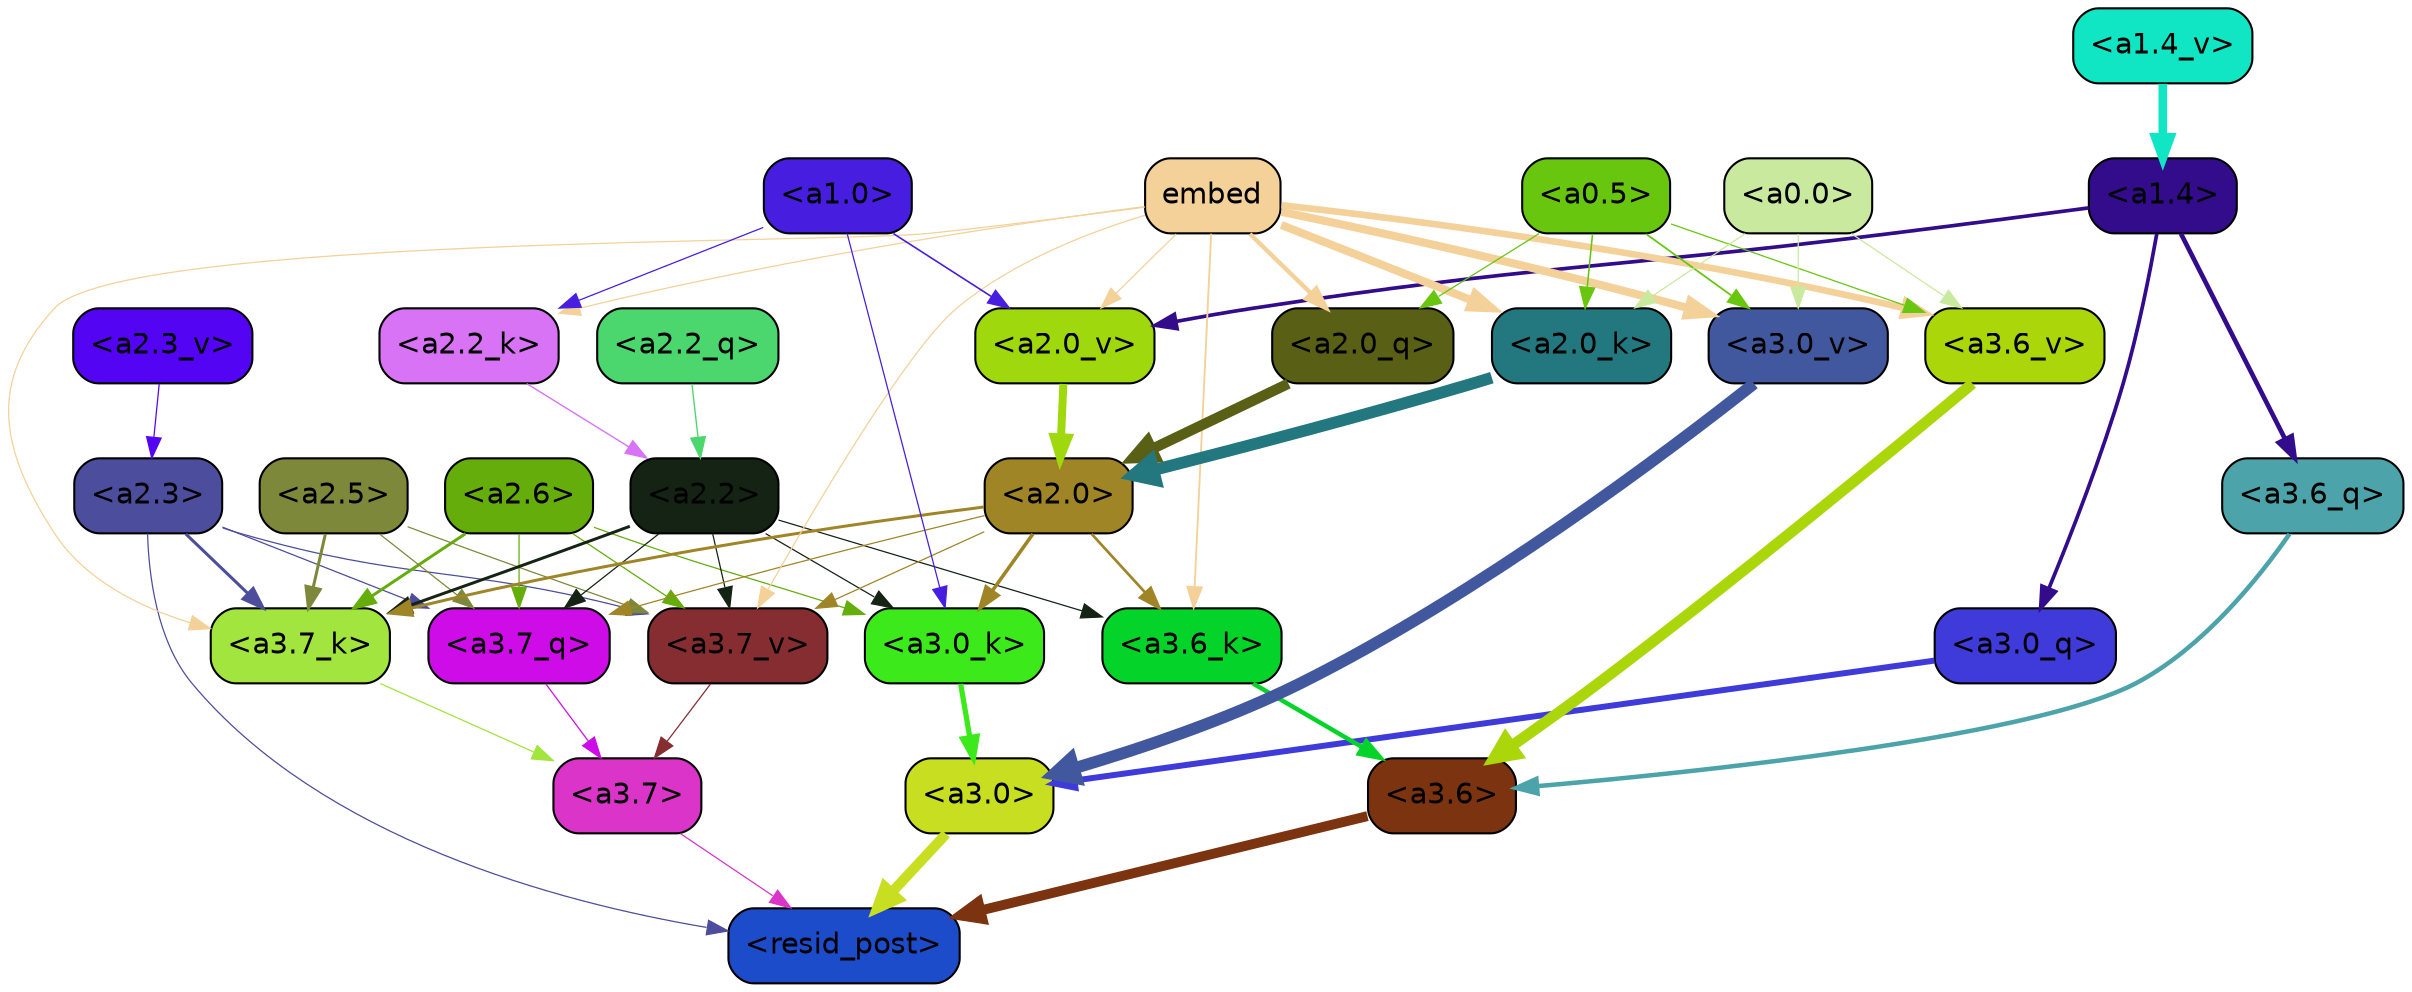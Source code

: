 strict digraph "" {
	graph [bgcolor=transparent,
		layout=dot,
		overlap=false,
		splines=true
	];
	"<a3.7>"	[color=black,
		fillcolor="#da34c9",
		fontname=Helvetica,
		shape=box,
		style="filled, rounded"];
	"<resid_post>"	[color=black,
		fillcolor="#1c4cc9",
		fontname=Helvetica,
		shape=box,
		style="filled, rounded"];
	"<a3.7>" -> "<resid_post>"	[color="#da34c9",
		penwidth=0.6];
	"<a3.6>"	[color=black,
		fillcolor="#7c3310",
		fontname=Helvetica,
		shape=box,
		style="filled, rounded"];
	"<a3.6>" -> "<resid_post>"	[color="#7c3310",
		penwidth=4.746312499046326];
	"<a3.0>"	[color=black,
		fillcolor="#c8de21",
		fontname=Helvetica,
		shape=box,
		style="filled, rounded"];
	"<a3.0>" -> "<resid_post>"	[color="#c8de21",
		penwidth=4.896343111991882];
	"<a2.3>"	[color=black,
		fillcolor="#4d4d9d",
		fontname=Helvetica,
		shape=box,
		style="filled, rounded"];
	"<a2.3>" -> "<resid_post>"	[color="#4d4d9d",
		penwidth=0.6];
	"<a3.7_q>"	[color=black,
		fillcolor="#ce0ce8",
		fontname=Helvetica,
		shape=box,
		style="filled, rounded"];
	"<a2.3>" -> "<a3.7_q>"	[color="#4d4d9d",
		penwidth=0.6];
	"<a3.7_k>"	[color=black,
		fillcolor="#a2e53e",
		fontname=Helvetica,
		shape=box,
		style="filled, rounded"];
	"<a2.3>" -> "<a3.7_k>"	[color="#4d4d9d",
		penwidth=1.467104621231556];
	"<a3.7_v>"	[color=black,
		fillcolor="#862d32",
		fontname=Helvetica,
		shape=box,
		style="filled, rounded"];
	"<a2.3>" -> "<a3.7_v>"	[color="#4d4d9d",
		penwidth=0.6];
	"<a3.7_q>" -> "<a3.7>"	[color="#ce0ce8",
		penwidth=0.6];
	"<a3.6_q>"	[color=black,
		fillcolor="#4ca4aa",
		fontname=Helvetica,
		shape=box,
		style="filled, rounded"];
	"<a3.6_q>" -> "<a3.6>"	[color="#4ca4aa",
		penwidth=2.160832464694977];
	"<a3.0_q>"	[color=black,
		fillcolor="#3f3bdb",
		fontname=Helvetica,
		shape=box,
		style="filled, rounded"];
	"<a3.0_q>" -> "<a3.0>"	[color="#3f3bdb",
		penwidth=2.870753765106201];
	"<a3.7_k>" -> "<a3.7>"	[color="#a2e53e",
		penwidth=0.6];
	"<a3.6_k>"	[color=black,
		fillcolor="#04d42a",
		fontname=Helvetica,
		shape=box,
		style="filled, rounded"];
	"<a3.6_k>" -> "<a3.6>"	[color="#04d42a",
		penwidth=2.13908451795578];
	"<a3.0_k>"	[color=black,
		fillcolor="#3cea1c",
		fontname=Helvetica,
		shape=box,
		style="filled, rounded"];
	"<a3.0_k>" -> "<a3.0>"	[color="#3cea1c",
		penwidth=2.520303964614868];
	"<a3.7_v>" -> "<a3.7>"	[color="#862d32",
		penwidth=0.6];
	"<a3.6_v>"	[color=black,
		fillcolor="#abd60a",
		fontname=Helvetica,
		shape=box,
		style="filled, rounded"];
	"<a3.6_v>" -> "<a3.6>"	[color="#abd60a",
		penwidth=5.297133803367615];
	"<a3.0_v>"	[color=black,
		fillcolor="#41589e",
		fontname=Helvetica,
		shape=box,
		style="filled, rounded"];
	"<a3.0_v>" -> "<a3.0>"	[color="#41589e",
		penwidth=5.680712580680847];
	"<a2.6>"	[color=black,
		fillcolor="#64ad0b",
		fontname=Helvetica,
		shape=box,
		style="filled, rounded"];
	"<a2.6>" -> "<a3.7_q>"	[color="#64ad0b",
		penwidth=0.6];
	"<a2.6>" -> "<a3.7_k>"	[color="#64ad0b",
		penwidth=1.4453159049153328];
	"<a2.6>" -> "<a3.0_k>"	[color="#64ad0b",
		penwidth=0.6];
	"<a2.6>" -> "<a3.7_v>"	[color="#64ad0b",
		penwidth=0.6];
	"<a2.5>"	[color=black,
		fillcolor="#7e883b",
		fontname=Helvetica,
		shape=box,
		style="filled, rounded"];
	"<a2.5>" -> "<a3.7_q>"	[color="#7e883b",
		penwidth=0.6];
	"<a2.5>" -> "<a3.7_k>"	[color="#7e883b",
		penwidth=1.4526091292500496];
	"<a2.5>" -> "<a3.7_v>"	[color="#7e883b",
		penwidth=0.6];
	"<a2.2>"	[color=black,
		fillcolor="#142314",
		fontname=Helvetica,
		shape=box,
		style="filled, rounded"];
	"<a2.2>" -> "<a3.7_q>"	[color="#142314",
		penwidth=0.6];
	"<a2.2>" -> "<a3.7_k>"	[color="#142314",
		penwidth=1.4310357049107552];
	"<a2.2>" -> "<a3.6_k>"	[color="#142314",
		penwidth=0.6];
	"<a2.2>" -> "<a3.0_k>"	[color="#142314",
		penwidth=0.6];
	"<a2.2>" -> "<a3.7_v>"	[color="#142314",
		penwidth=0.6];
	"<a2.0>"	[color=black,
		fillcolor="#a08527",
		fontname=Helvetica,
		shape=box,
		style="filled, rounded"];
	"<a2.0>" -> "<a3.7_q>"	[color="#a08527",
		penwidth=0.6];
	"<a2.0>" -> "<a3.7_k>"	[color="#a08527",
		penwidth=1.4314699843525887];
	"<a2.0>" -> "<a3.6_k>"	[color="#a08527",
		penwidth=1.2950235605239868];
	"<a2.0>" -> "<a3.0_k>"	[color="#a08527",
		penwidth=1.712992787361145];
	"<a2.0>" -> "<a3.7_v>"	[color="#a08527",
		penwidth=0.6];
	"<a1.4>"	[color=black,
		fillcolor="#320c8a",
		fontname=Helvetica,
		shape=box,
		style="filled, rounded"];
	"<a1.4>" -> "<a3.6_q>"	[color="#320c8a",
		penwidth=2.242796540260315];
	"<a1.4>" -> "<a3.0_q>"	[color="#320c8a",
		penwidth=1.7808996737003326];
	"<a2.0_v>"	[color=black,
		fillcolor="#9fd80c",
		fontname=Helvetica,
		shape=box,
		style="filled, rounded"];
	"<a1.4>" -> "<a2.0_v>"	[color="#320c8a",
		penwidth=1.7603429555892944];
	embed	[color=black,
		fillcolor="#f4d199",
		fontname=Helvetica,
		shape=box,
		style="filled, rounded"];
	embed -> "<a3.7_k>"	[color="#f4d199",
		penwidth=0.6];
	embed -> "<a3.6_k>"	[color="#f4d199",
		penwidth=0.891706109046936];
	embed -> "<a3.7_v>"	[color="#f4d199",
		penwidth=0.6];
	embed -> "<a3.6_v>"	[color="#f4d199",
		penwidth=3.1766927242279053];
	embed -> "<a3.0_v>"	[color="#f4d199",
		penwidth=3.9005755856633186];
	"<a2.0_q>"	[color=black,
		fillcolor="#595f14",
		fontname=Helvetica,
		shape=box,
		style="filled, rounded"];
	embed -> "<a2.0_q>"	[color="#f4d199",
		penwidth=2.0810389518737793];
	"<a2.2_k>"	[color=black,
		fillcolor="#d873f5",
		fontname=Helvetica,
		shape=box,
		style="filled, rounded"];
	embed -> "<a2.2_k>"	[color="#f4d199",
		penwidth=0.6];
	"<a2.0_k>"	[color=black,
		fillcolor="#23777f",
		fontname=Helvetica,
		shape=box,
		style="filled, rounded"];
	embed -> "<a2.0_k>"	[color="#f4d199",
		penwidth=3.8915770053863525];
	embed -> "<a2.0_v>"	[color="#f4d199",
		penwidth=0.6];
	"<a1.0>"	[color=black,
		fillcolor="#471edf",
		fontname=Helvetica,
		shape=box,
		style="filled, rounded"];
	"<a1.0>" -> "<a3.0_k>"	[color="#471edf",
		penwidth=0.6];
	"<a1.0>" -> "<a2.2_k>"	[color="#471edf",
		penwidth=0.6];
	"<a1.0>" -> "<a2.0_v>"	[color="#471edf",
		penwidth=0.7897878289222717];
	"<a0.5>"	[color=black,
		fillcolor="#68c60f",
		fontname=Helvetica,
		shape=box,
		style="filled, rounded"];
	"<a0.5>" -> "<a3.6_v>"	[color="#68c60f",
		penwidth=0.6];
	"<a0.5>" -> "<a3.0_v>"	[color="#68c60f",
		penwidth=0.8493617177009583];
	"<a0.5>" -> "<a2.0_q>"	[color="#68c60f",
		penwidth=0.6];
	"<a0.5>" -> "<a2.0_k>"	[color="#68c60f",
		penwidth=0.7482255101203918];
	"<a0.0>"	[color=black,
		fillcolor="#c9ea9e",
		fontname=Helvetica,
		shape=box,
		style="filled, rounded"];
	"<a0.0>" -> "<a3.6_v>"	[color="#c9ea9e",
		penwidth=0.6];
	"<a0.0>" -> "<a3.0_v>"	[color="#c9ea9e",
		penwidth=0.6];
	"<a0.0>" -> "<a2.0_k>"	[color="#c9ea9e",
		penwidth=0.6];
	"<a2.2_q>"	[color=black,
		fillcolor="#4bd66e",
		fontname=Helvetica,
		shape=box,
		style="filled, rounded"];
	"<a2.2_q>" -> "<a2.2>"	[color="#4bd66e",
		penwidth=0.6449352353811264];
	"<a2.0_q>" -> "<a2.0>"	[color="#595f14",
		penwidth=5.017253503203392];
	"<a2.2_k>" -> "<a2.2>"	[color="#d873f5",
		penwidth=0.6690489649772644];
	"<a2.0_k>" -> "<a2.0>"	[color="#23777f",
		penwidth=5.656688302755356];
	"<a2.3_v>"	[color=black,
		fillcolor="#5304f3",
		fontname=Helvetica,
		shape=box,
		style="filled, rounded"];
	"<a2.3_v>" -> "<a2.3>"	[color="#5304f3",
		penwidth=0.6];
	"<a2.0_v>" -> "<a2.0>"	[color="#9fd80c",
		penwidth=3.8170836865901947];
	"<a1.4_v>"	[color=black,
		fillcolor="#10e6c4",
		fontname=Helvetica,
		shape=box,
		style="filled, rounded"];
	"<a1.4_v>" -> "<a1.4>"	[color="#10e6c4",
		penwidth=4.140247106552124];
}
